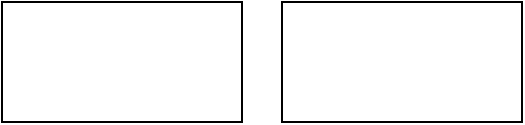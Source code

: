 <mxfile version="13.6.6" type="github">
  <diagram id="2tgiY0oYy0XrGvmX7eBh" name="Page-1">
    <mxGraphModel dx="1422" dy="763" grid="1" gridSize="10" guides="1" tooltips="1" connect="1" arrows="1" fold="1" page="1" pageScale="1" pageWidth="827" pageHeight="1169" math="0" shadow="0">
      <root>
        <mxCell id="0" />
        <mxCell id="1" parent="0" />
        <mxCell id="0r8cdEqHE2hhs4LSGh0r-4" value="" style="rounded=0;whiteSpace=wrap;html=1;fillColor=#ffffff;gradientColor=none;" vertex="1" parent="1">
          <mxGeometry x="180" y="190" width="120" height="60" as="geometry" />
        </mxCell>
        <mxCell id="0r8cdEqHE2hhs4LSGh0r-5" value="" style="rounded=0;whiteSpace=wrap;html=1;fillColor=#ffffff;gradientColor=none;" vertex="1" parent="1">
          <mxGeometry x="180" y="190" width="120" height="60" as="geometry" />
        </mxCell>
        <mxCell id="0r8cdEqHE2hhs4LSGh0r-6" value="" style="rounded=0;whiteSpace=wrap;html=1;fillColor=#ffffff;gradientColor=none;" vertex="1" parent="1">
          <mxGeometry x="320" y="190" width="120" height="60" as="geometry" />
        </mxCell>
      </root>
    </mxGraphModel>
  </diagram>
</mxfile>
